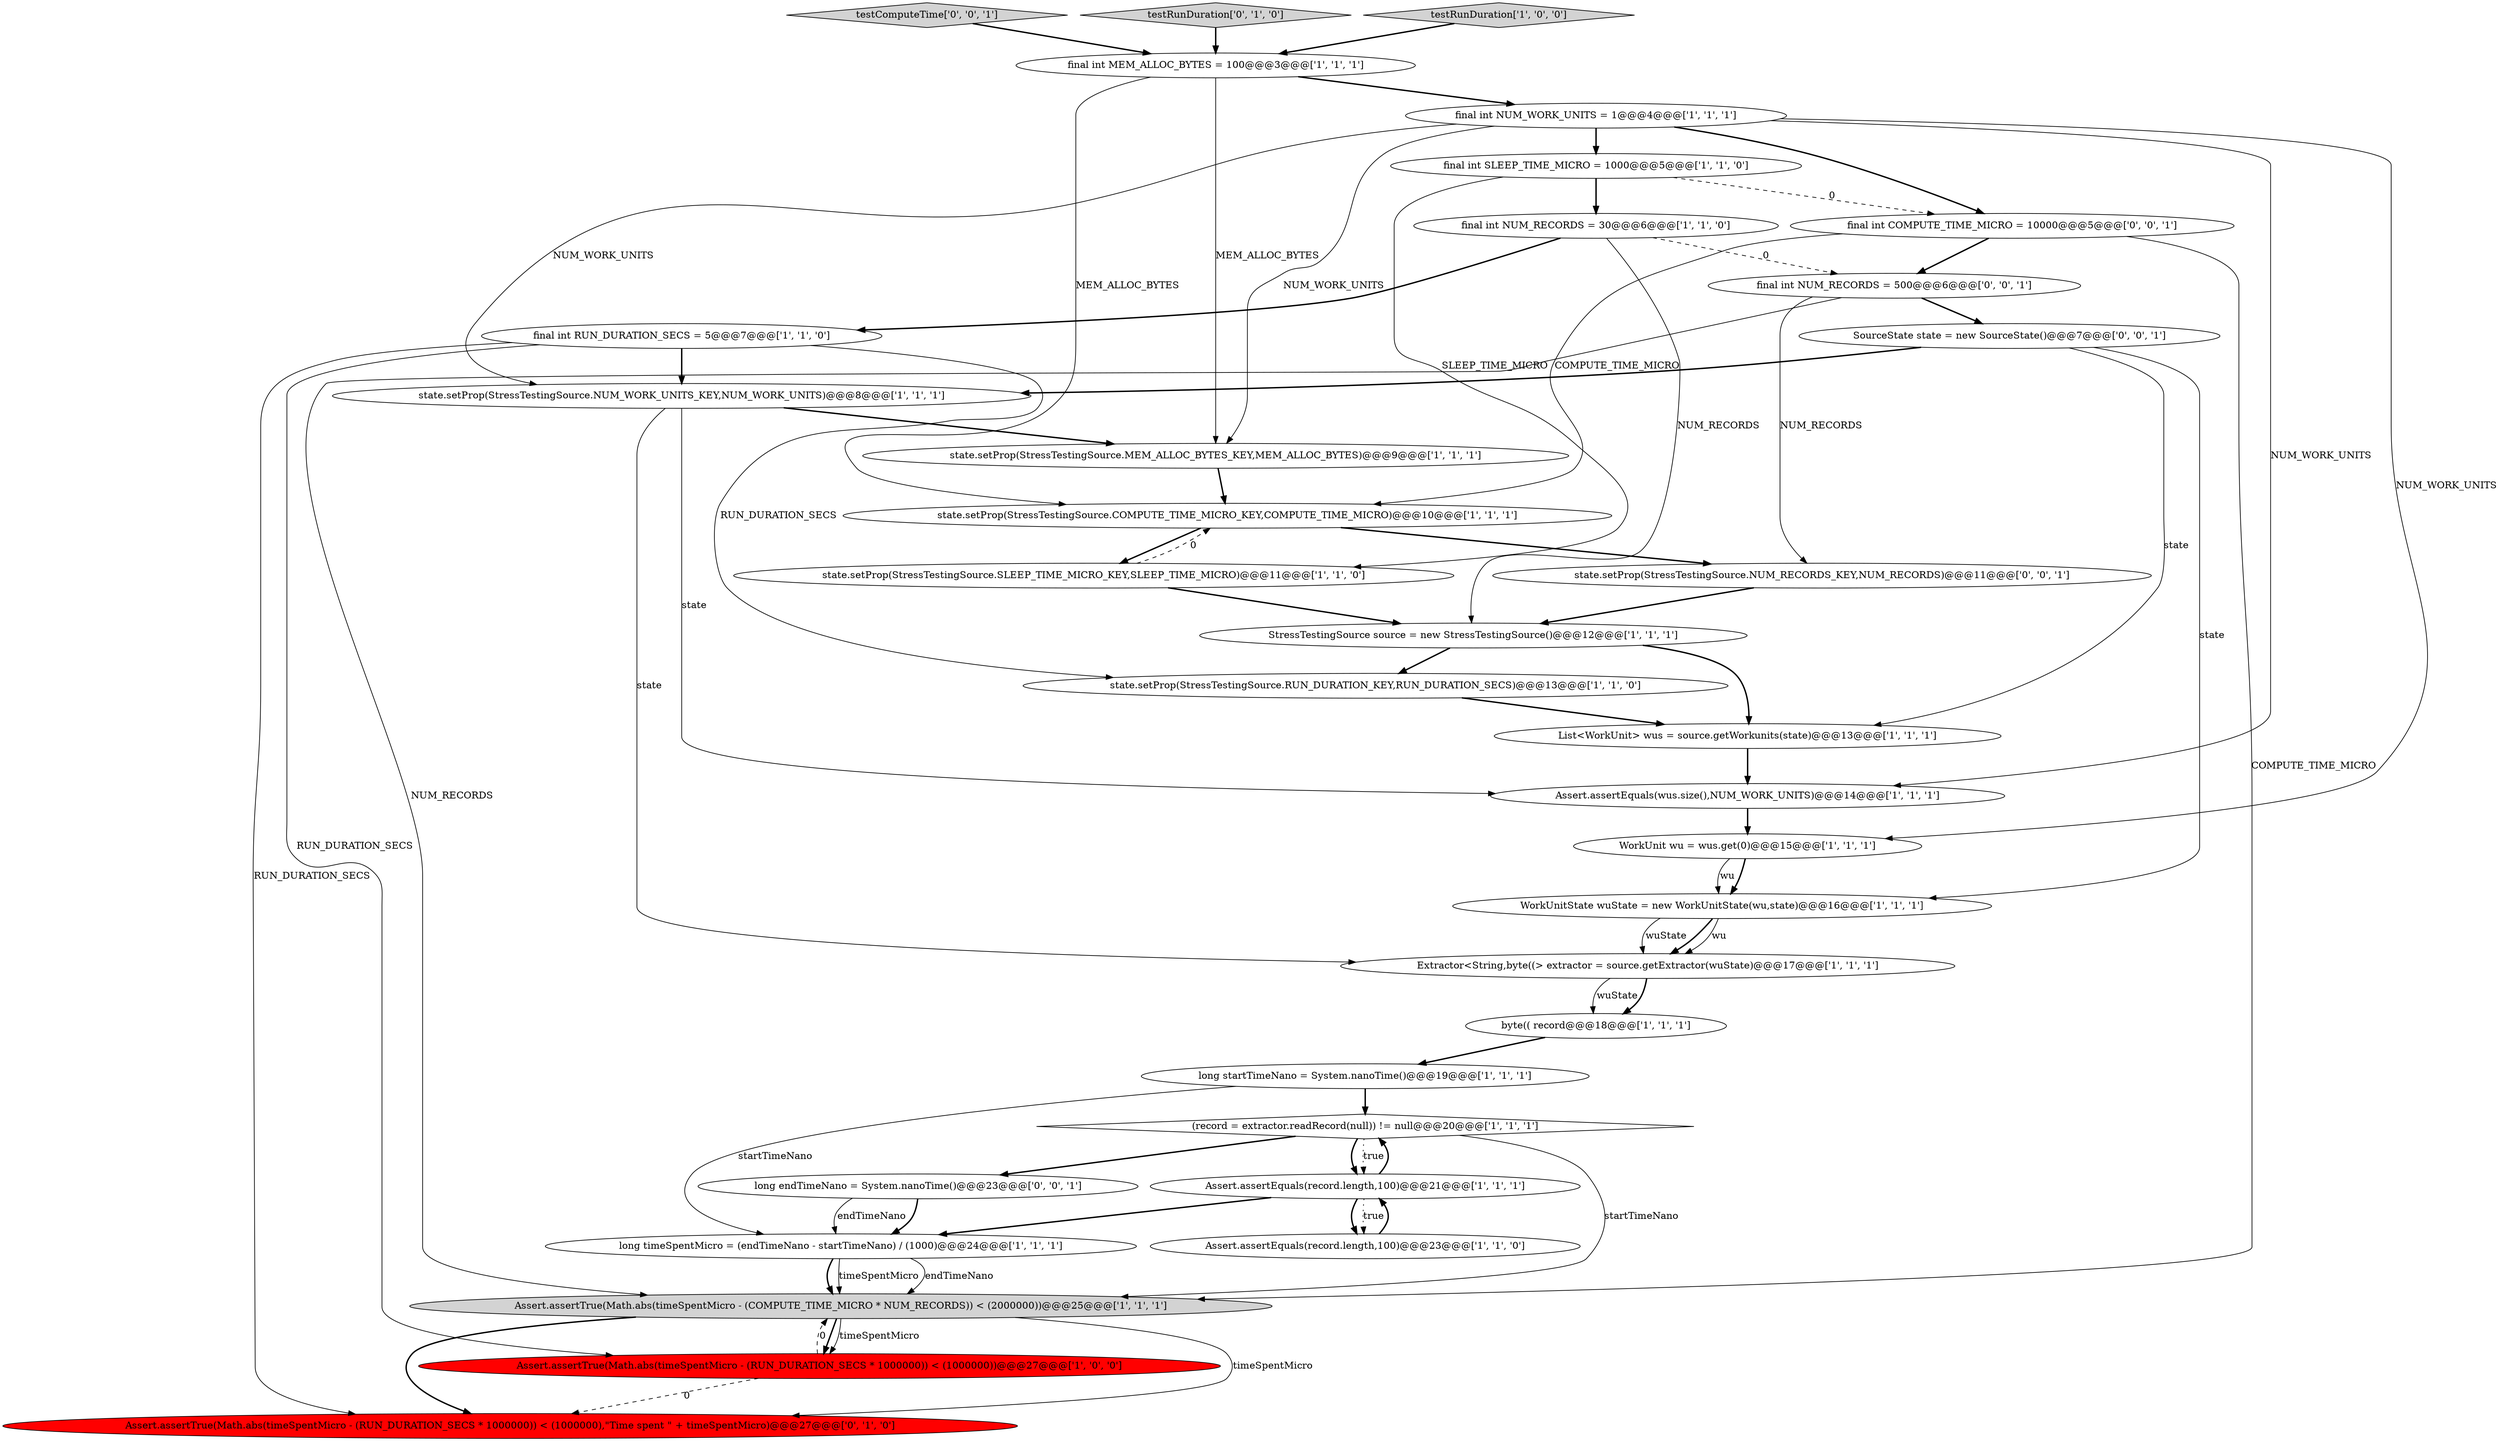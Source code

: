 digraph {
32 [style = filled, label = "testComputeTime['0', '0', '1']", fillcolor = lightgray, shape = diamond image = "AAA0AAABBB3BBB"];
27 [style = filled, label = "state.setProp(StressTestingSource.NUM_RECORDS_KEY,NUM_RECORDS)@@@11@@@['0', '0', '1']", fillcolor = white, shape = ellipse image = "AAA0AAABBB3BBB"];
14 [style = filled, label = "Assert.assertEquals(wus.size(),NUM_WORK_UNITS)@@@14@@@['1', '1', '1']", fillcolor = white, shape = ellipse image = "AAA0AAABBB1BBB"];
15 [style = filled, label = "final int NUM_RECORDS = 30@@@6@@@['1', '1', '0']", fillcolor = white, shape = ellipse image = "AAA0AAABBB1BBB"];
29 [style = filled, label = "final int COMPUTE_TIME_MICRO = 10000@@@5@@@['0', '0', '1']", fillcolor = white, shape = ellipse image = "AAA0AAABBB3BBB"];
0 [style = filled, label = "state.setProp(StressTestingSource.SLEEP_TIME_MICRO_KEY,SLEEP_TIME_MICRO)@@@11@@@['1', '1', '0']", fillcolor = white, shape = ellipse image = "AAA0AAABBB1BBB"];
22 [style = filled, label = "final int SLEEP_TIME_MICRO = 1000@@@5@@@['1', '1', '0']", fillcolor = white, shape = ellipse image = "AAA0AAABBB1BBB"];
21 [style = filled, label = "state.setProp(StressTestingSource.NUM_WORK_UNITS_KEY,NUM_WORK_UNITS)@@@8@@@['1', '1', '1']", fillcolor = white, shape = ellipse image = "AAA0AAABBB1BBB"];
17 [style = filled, label = "WorkUnit wu = wus.get(0)@@@15@@@['1', '1', '1']", fillcolor = white, shape = ellipse image = "AAA0AAABBB1BBB"];
28 [style = filled, label = "SourceState state = new SourceState()@@@7@@@['0', '0', '1']", fillcolor = white, shape = ellipse image = "AAA0AAABBB3BBB"];
5 [style = filled, label = "byte(( record@@@18@@@['1', '1', '1']", fillcolor = white, shape = ellipse image = "AAA0AAABBB1BBB"];
25 [style = filled, label = "testRunDuration['0', '1', '0']", fillcolor = lightgray, shape = diamond image = "AAA0AAABBB2BBB"];
26 [style = filled, label = "Assert.assertTrue(Math.abs(timeSpentMicro - (RUN_DURATION_SECS * 1000000)) < (1000000),\"Time spent \" + timeSpentMicro)@@@27@@@['0', '1', '0']", fillcolor = red, shape = ellipse image = "AAA1AAABBB2BBB"];
31 [style = filled, label = "final int NUM_RECORDS = 500@@@6@@@['0', '0', '1']", fillcolor = white, shape = ellipse image = "AAA0AAABBB3BBB"];
11 [style = filled, label = "long startTimeNano = System.nanoTime()@@@19@@@['1', '1', '1']", fillcolor = white, shape = ellipse image = "AAA0AAABBB1BBB"];
24 [style = filled, label = "Assert.assertEquals(record.length,100)@@@21@@@['1', '1', '1']", fillcolor = white, shape = ellipse image = "AAA0AAABBB1BBB"];
8 [style = filled, label = "final int MEM_ALLOC_BYTES = 100@@@3@@@['1', '1', '1']", fillcolor = white, shape = ellipse image = "AAA0AAABBB1BBB"];
19 [style = filled, label = "final int RUN_DURATION_SECS = 5@@@7@@@['1', '1', '0']", fillcolor = white, shape = ellipse image = "AAA0AAABBB1BBB"];
4 [style = filled, label = "(record = extractor.readRecord(null)) != null@@@20@@@['1', '1', '1']", fillcolor = white, shape = diamond image = "AAA0AAABBB1BBB"];
13 [style = filled, label = "Extractor<String,byte((> extractor = source.getExtractor(wuState)@@@17@@@['1', '1', '1']", fillcolor = white, shape = ellipse image = "AAA0AAABBB1BBB"];
9 [style = filled, label = "testRunDuration['1', '0', '0']", fillcolor = lightgray, shape = diamond image = "AAA0AAABBB1BBB"];
16 [style = filled, label = "state.setProp(StressTestingSource.COMPUTE_TIME_MICRO_KEY,COMPUTE_TIME_MICRO)@@@10@@@['1', '1', '1']", fillcolor = white, shape = ellipse image = "AAA0AAABBB1BBB"];
10 [style = filled, label = "state.setProp(StressTestingSource.RUN_DURATION_KEY,RUN_DURATION_SECS)@@@13@@@['1', '1', '0']", fillcolor = white, shape = ellipse image = "AAA0AAABBB1BBB"];
12 [style = filled, label = "state.setProp(StressTestingSource.MEM_ALLOC_BYTES_KEY,MEM_ALLOC_BYTES)@@@9@@@['1', '1', '1']", fillcolor = white, shape = ellipse image = "AAA0AAABBB1BBB"];
1 [style = filled, label = "final int NUM_WORK_UNITS = 1@@@4@@@['1', '1', '1']", fillcolor = white, shape = ellipse image = "AAA0AAABBB1BBB"];
18 [style = filled, label = "Assert.assertTrue(Math.abs(timeSpentMicro - (RUN_DURATION_SECS * 1000000)) < (1000000))@@@27@@@['1', '0', '0']", fillcolor = red, shape = ellipse image = "AAA1AAABBB1BBB"];
2 [style = filled, label = "Assert.assertEquals(record.length,100)@@@23@@@['1', '1', '0']", fillcolor = white, shape = ellipse image = "AAA0AAABBB1BBB"];
23 [style = filled, label = "List<WorkUnit> wus = source.getWorkunits(state)@@@13@@@['1', '1', '1']", fillcolor = white, shape = ellipse image = "AAA0AAABBB1BBB"];
6 [style = filled, label = "StressTestingSource source = new StressTestingSource()@@@12@@@['1', '1', '1']", fillcolor = white, shape = ellipse image = "AAA0AAABBB1BBB"];
7 [style = filled, label = "WorkUnitState wuState = new WorkUnitState(wu,state)@@@16@@@['1', '1', '1']", fillcolor = white, shape = ellipse image = "AAA0AAABBB1BBB"];
30 [style = filled, label = "long endTimeNano = System.nanoTime()@@@23@@@['0', '0', '1']", fillcolor = white, shape = ellipse image = "AAA0AAABBB3BBB"];
3 [style = filled, label = "long timeSpentMicro = (endTimeNano - startTimeNano) / (1000)@@@24@@@['1', '1', '1']", fillcolor = white, shape = ellipse image = "AAA0AAABBB1BBB"];
20 [style = filled, label = "Assert.assertTrue(Math.abs(timeSpentMicro - (COMPUTE_TIME_MICRO * NUM_RECORDS)) < (2000000))@@@25@@@['1', '1', '1']", fillcolor = lightgray, shape = ellipse image = "AAA0AAABBB1BBB"];
7->13 [style = bold, label=""];
28->7 [style = solid, label="state"];
16->0 [style = bold, label=""];
22->0 [style = solid, label="SLEEP_TIME_MICRO"];
22->15 [style = bold, label=""];
4->24 [style = bold, label=""];
31->20 [style = solid, label="NUM_RECORDS"];
16->27 [style = bold, label=""];
24->2 [style = bold, label=""];
19->10 [style = solid, label="RUN_DURATION_SECS"];
31->27 [style = solid, label="NUM_RECORDS"];
0->6 [style = bold, label=""];
20->26 [style = bold, label=""];
6->23 [style = bold, label=""];
29->31 [style = bold, label=""];
11->4 [style = bold, label=""];
29->20 [style = solid, label="COMPUTE_TIME_MICRO"];
11->3 [style = solid, label="startTimeNano"];
22->29 [style = dashed, label="0"];
0->16 [style = dashed, label="0"];
15->6 [style = solid, label="NUM_RECORDS"];
1->14 [style = solid, label="NUM_WORK_UNITS"];
21->14 [style = solid, label="state"];
14->17 [style = bold, label=""];
8->12 [style = solid, label="MEM_ALLOC_BYTES"];
20->26 [style = solid, label="timeSpentMicro"];
12->16 [style = bold, label=""];
13->5 [style = solid, label="wuState"];
15->19 [style = bold, label=""];
9->8 [style = bold, label=""];
1->17 [style = solid, label="NUM_WORK_UNITS"];
19->26 [style = solid, label="RUN_DURATION_SECS"];
27->6 [style = bold, label=""];
8->16 [style = solid, label="MEM_ALLOC_BYTES"];
3->20 [style = solid, label="endTimeNano"];
21->12 [style = bold, label=""];
23->14 [style = bold, label=""];
17->7 [style = bold, label=""];
1->22 [style = bold, label=""];
8->1 [style = bold, label=""];
20->18 [style = bold, label=""];
4->20 [style = solid, label="startTimeNano"];
29->16 [style = solid, label="COMPUTE_TIME_MICRO"];
3->20 [style = bold, label=""];
28->21 [style = bold, label=""];
24->4 [style = bold, label=""];
32->8 [style = bold, label=""];
4->30 [style = bold, label=""];
30->3 [style = bold, label=""];
10->23 [style = bold, label=""];
19->18 [style = solid, label="RUN_DURATION_SECS"];
28->23 [style = solid, label="state"];
6->10 [style = bold, label=""];
17->7 [style = solid, label="wu"];
18->20 [style = dashed, label="0"];
15->31 [style = dashed, label="0"];
13->5 [style = bold, label=""];
20->18 [style = solid, label="timeSpentMicro"];
25->8 [style = bold, label=""];
5->11 [style = bold, label=""];
1->12 [style = solid, label="NUM_WORK_UNITS"];
7->13 [style = solid, label="wu"];
31->28 [style = bold, label=""];
7->13 [style = solid, label="wuState"];
2->24 [style = bold, label=""];
1->29 [style = bold, label=""];
3->20 [style = solid, label="timeSpentMicro"];
24->2 [style = dotted, label="true"];
21->13 [style = solid, label="state"];
1->21 [style = solid, label="NUM_WORK_UNITS"];
4->24 [style = dotted, label="true"];
24->3 [style = bold, label=""];
18->26 [style = dashed, label="0"];
30->3 [style = solid, label="endTimeNano"];
19->21 [style = bold, label=""];
}
